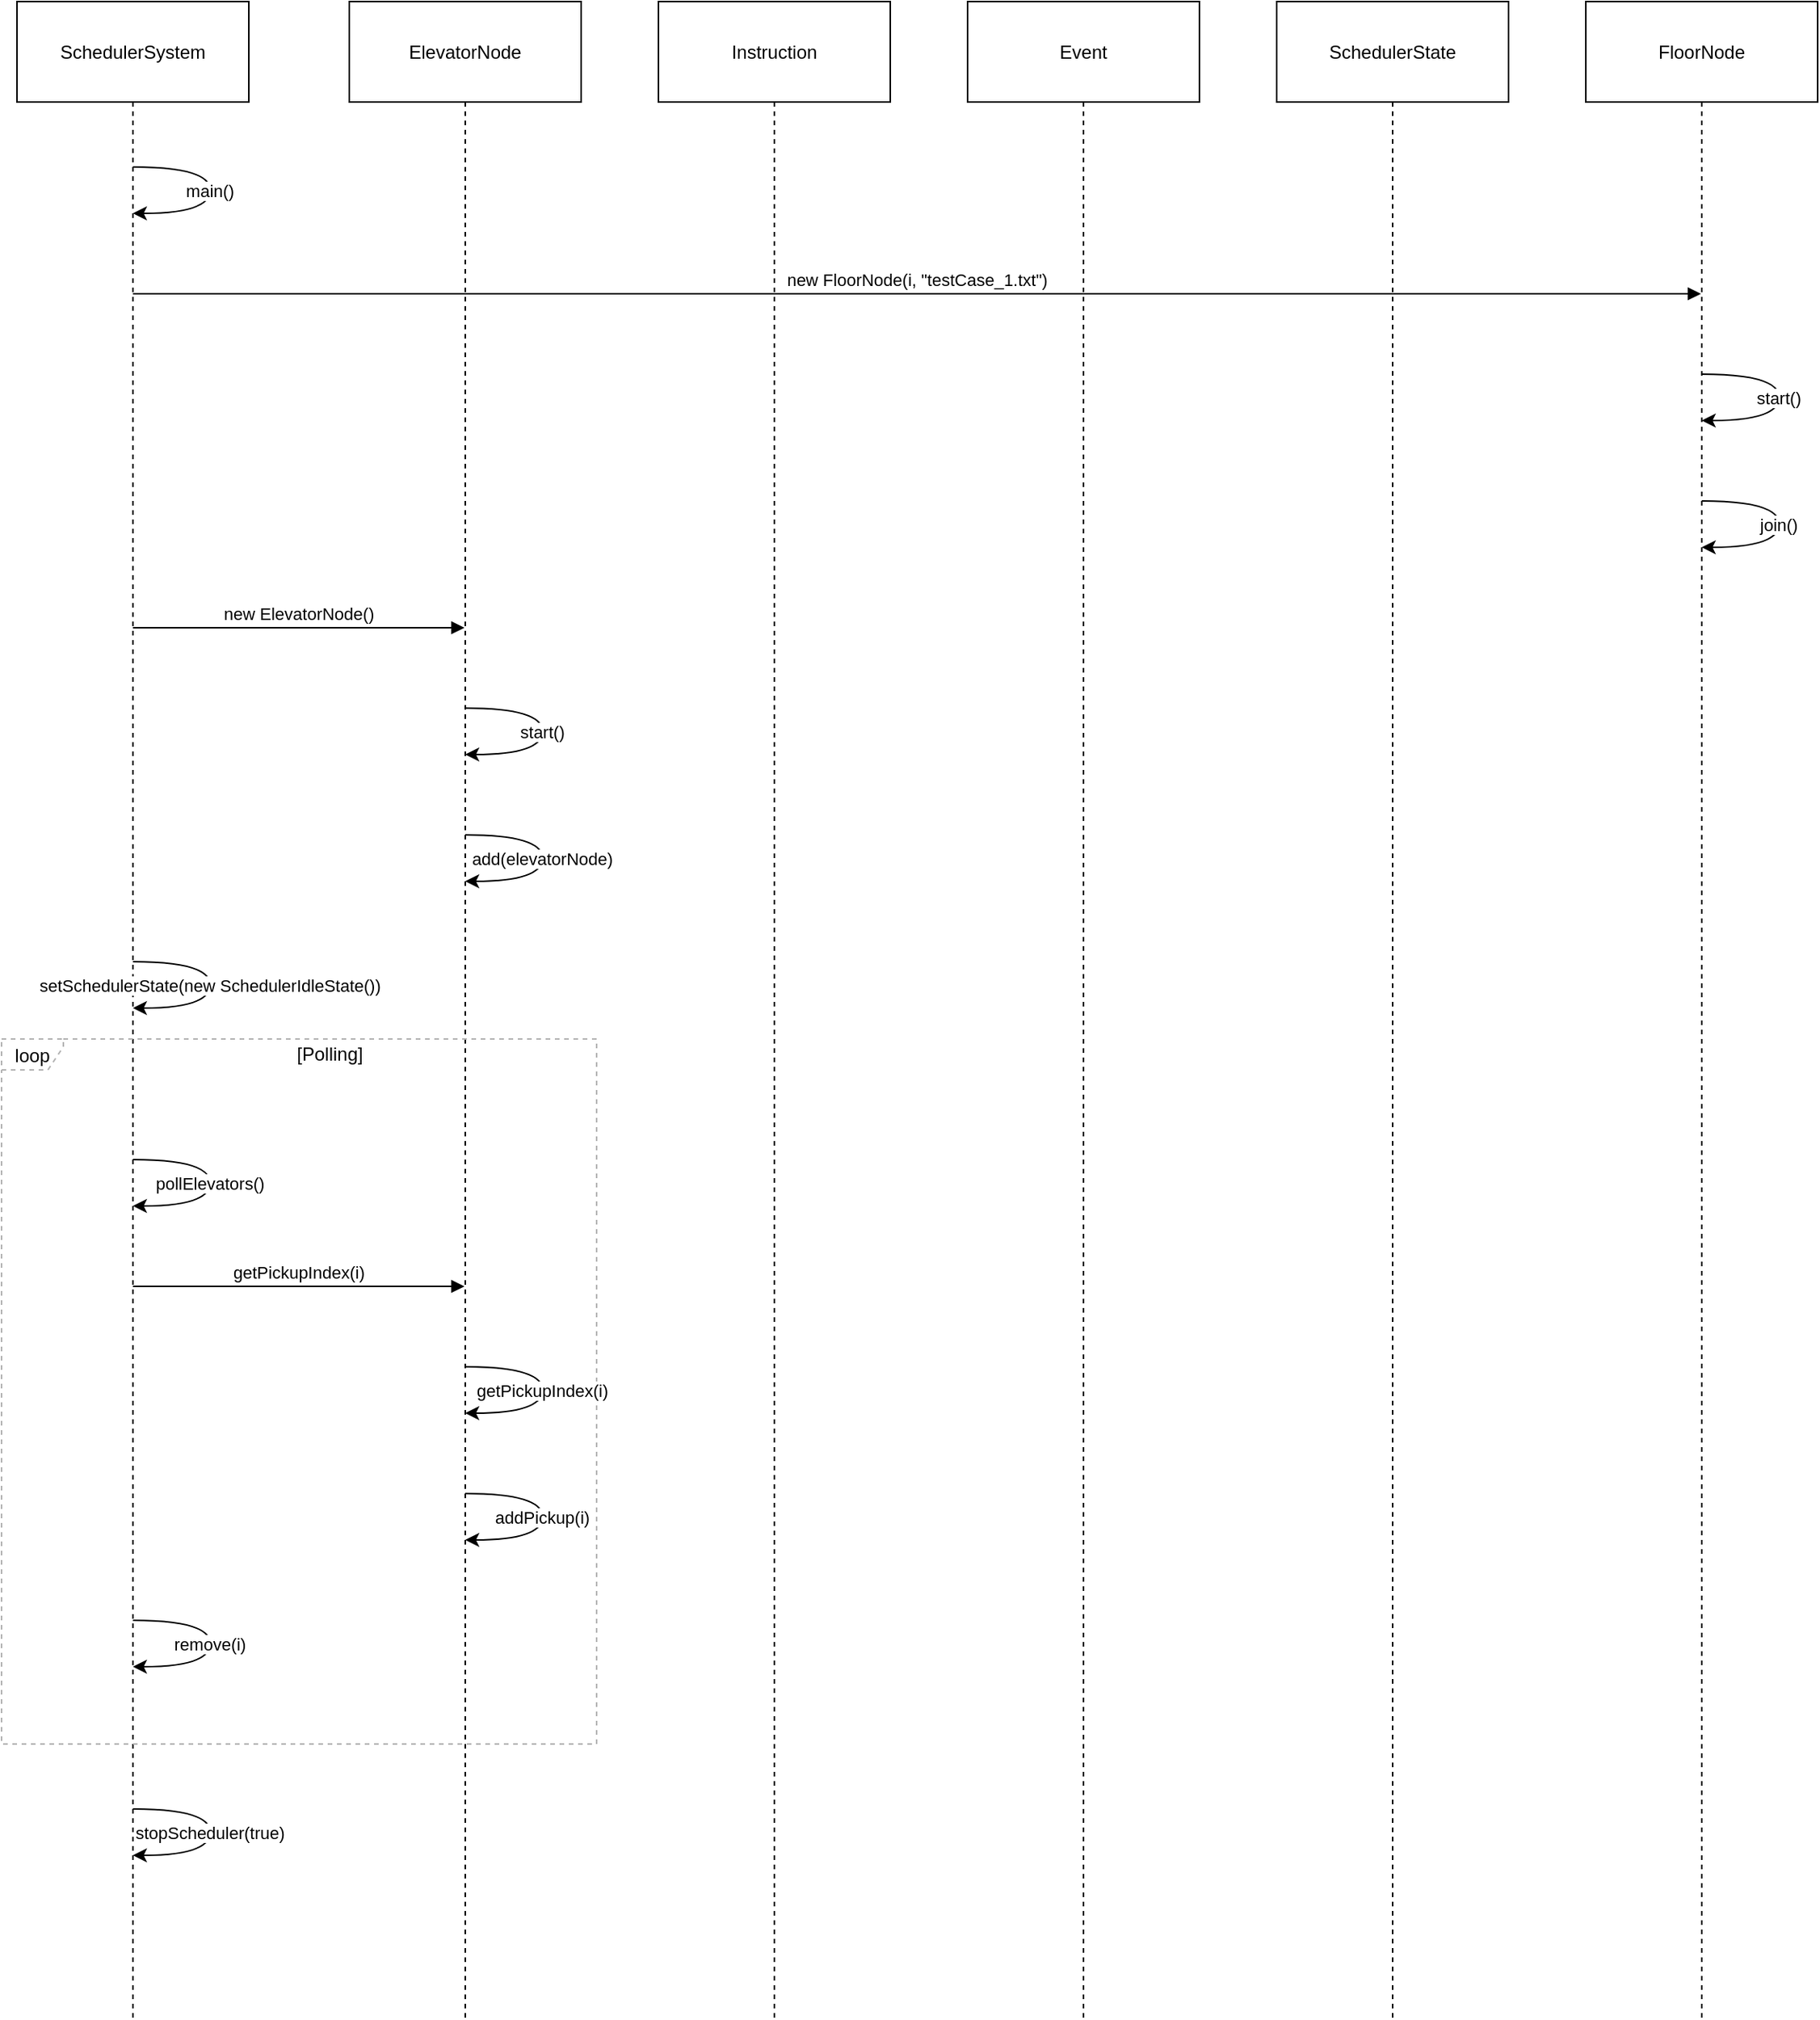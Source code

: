 <mxfile version="23.1.5" type="browser">
  <diagram name="Page-1" id="uvX9K3KGUdDoj4MIsMKW">
    <mxGraphModel dx="1969" dy="908" grid="1" gridSize="10" guides="1" tooltips="1" connect="1" arrows="1" fold="1" page="1" pageScale="1" pageWidth="850" pageHeight="1100" math="0" shadow="0">
      <root>
        <mxCell id="0" />
        <mxCell id="1" parent="0" />
        <mxCell id="OqFy_sQm8LXHvXdiragN-1" value="SchedulerSystem" style="shape=umlLifeline;perimeter=lifelinePerimeter;whiteSpace=wrap;container=1;dropTarget=0;collapsible=0;recursiveResize=0;outlineConnect=0;portConstraint=eastwest;newEdgeStyle={&quot;edgeStyle&quot;:&quot;elbowEdgeStyle&quot;,&quot;elbow&quot;:&quot;vertical&quot;,&quot;curved&quot;:0,&quot;rounded&quot;:0};size=65;" parent="1" vertex="1">
          <mxGeometry x="30" y="20" width="150" height="1304" as="geometry" />
        </mxCell>
        <mxCell id="OqFy_sQm8LXHvXdiragN-2" value="ElevatorNode" style="shape=umlLifeline;perimeter=lifelinePerimeter;whiteSpace=wrap;container=1;dropTarget=0;collapsible=0;recursiveResize=0;outlineConnect=0;portConstraint=eastwest;newEdgeStyle={&quot;edgeStyle&quot;:&quot;elbowEdgeStyle&quot;,&quot;elbow&quot;:&quot;vertical&quot;,&quot;curved&quot;:0,&quot;rounded&quot;:0};size=65;" parent="1" vertex="1">
          <mxGeometry x="245" y="20" width="150" height="1304" as="geometry" />
        </mxCell>
        <mxCell id="OqFy_sQm8LXHvXdiragN-3" value="Instruction" style="shape=umlLifeline;perimeter=lifelinePerimeter;whiteSpace=wrap;container=1;dropTarget=0;collapsible=0;recursiveResize=0;outlineConnect=0;portConstraint=eastwest;newEdgeStyle={&quot;edgeStyle&quot;:&quot;elbowEdgeStyle&quot;,&quot;elbow&quot;:&quot;vertical&quot;,&quot;curved&quot;:0,&quot;rounded&quot;:0};size=65;" parent="1" vertex="1">
          <mxGeometry x="445" y="20" width="150" height="1304" as="geometry" />
        </mxCell>
        <mxCell id="OqFy_sQm8LXHvXdiragN-4" value="Event" style="shape=umlLifeline;perimeter=lifelinePerimeter;whiteSpace=wrap;container=1;dropTarget=0;collapsible=0;recursiveResize=0;outlineConnect=0;portConstraint=eastwest;newEdgeStyle={&quot;edgeStyle&quot;:&quot;elbowEdgeStyle&quot;,&quot;elbow&quot;:&quot;vertical&quot;,&quot;curved&quot;:0,&quot;rounded&quot;:0};size=65;" parent="1" vertex="1">
          <mxGeometry x="645" y="20" width="150" height="1304" as="geometry" />
        </mxCell>
        <mxCell id="OqFy_sQm8LXHvXdiragN-5" value="SchedulerState" style="shape=umlLifeline;perimeter=lifelinePerimeter;whiteSpace=wrap;container=1;dropTarget=0;collapsible=0;recursiveResize=0;outlineConnect=0;portConstraint=eastwest;newEdgeStyle={&quot;edgeStyle&quot;:&quot;elbowEdgeStyle&quot;,&quot;elbow&quot;:&quot;vertical&quot;,&quot;curved&quot;:0,&quot;rounded&quot;:0};size=65;" parent="1" vertex="1">
          <mxGeometry x="845" y="20" width="150" height="1304" as="geometry" />
        </mxCell>
        <mxCell id="OqFy_sQm8LXHvXdiragN-6" value="FloorNode" style="shape=umlLifeline;perimeter=lifelinePerimeter;whiteSpace=wrap;container=1;dropTarget=0;collapsible=0;recursiveResize=0;outlineConnect=0;portConstraint=eastwest;newEdgeStyle={&quot;edgeStyle&quot;:&quot;elbowEdgeStyle&quot;,&quot;elbow&quot;:&quot;vertical&quot;,&quot;curved&quot;:0,&quot;rounded&quot;:0};size=65;" parent="1" vertex="1">
          <mxGeometry x="1045" y="20" width="150" height="1304" as="geometry" />
        </mxCell>
        <mxCell id="OqFy_sQm8LXHvXdiragN-7" value="loop" style="shape=umlFrame;dashed=1;pointerEvents=0;dropTarget=0;strokeColor=#B3B3B3;height=20;width=40" parent="1" vertex="1">
          <mxGeometry x="20" y="691" width="385" height="456" as="geometry" />
        </mxCell>
        <mxCell id="OqFy_sQm8LXHvXdiragN-8" value="[Polling]" style="text;strokeColor=none;fillColor=none;align=center;verticalAlign=middle;whiteSpace=wrap;" parent="OqFy_sQm8LXHvXdiragN-7" vertex="1">
          <mxGeometry x="40" width="345" height="20" as="geometry" />
        </mxCell>
        <mxCell id="OqFy_sQm8LXHvXdiragN-9" value="main()" style="curved=1;rounded=0;" parent="1" source="OqFy_sQm8LXHvXdiragN-1" target="OqFy_sQm8LXHvXdiragN-1" edge="1">
          <mxGeometry relative="1" as="geometry">
            <Array as="points">
              <mxPoint x="155" y="127" />
              <mxPoint x="155" y="157" />
            </Array>
          </mxGeometry>
        </mxCell>
        <mxCell id="OqFy_sQm8LXHvXdiragN-10" value="new FloorNode(i, &quot;testCase_1.txt&quot;)" style="verticalAlign=bottom;endArrow=block;edgeStyle=elbowEdgeStyle;elbow=vertical;curved=0;rounded=0;" parent="1" source="OqFy_sQm8LXHvXdiragN-1" target="OqFy_sQm8LXHvXdiragN-6" edge="1">
          <mxGeometry relative="1" as="geometry">
            <Array as="points">
              <mxPoint x="622" y="209" />
            </Array>
          </mxGeometry>
        </mxCell>
        <mxCell id="OqFy_sQm8LXHvXdiragN-11" value="start()" style="curved=1;rounded=0;" parent="1" source="OqFy_sQm8LXHvXdiragN-6" target="OqFy_sQm8LXHvXdiragN-6" edge="1">
          <mxGeometry relative="1" as="geometry">
            <Array as="points">
              <mxPoint x="1170" y="261" />
              <mxPoint x="1170" y="291" />
            </Array>
          </mxGeometry>
        </mxCell>
        <mxCell id="OqFy_sQm8LXHvXdiragN-12" value="join()" style="curved=1;rounded=0;" parent="1" source="OqFy_sQm8LXHvXdiragN-6" target="OqFy_sQm8LXHvXdiragN-6" edge="1">
          <mxGeometry relative="1" as="geometry">
            <Array as="points">
              <mxPoint x="1170" y="343" />
              <mxPoint x="1170" y="373" />
            </Array>
          </mxGeometry>
        </mxCell>
        <mxCell id="OqFy_sQm8LXHvXdiragN-13" value="new ElevatorNode()" style="verticalAlign=bottom;endArrow=block;edgeStyle=elbowEdgeStyle;elbow=vertical;curved=0;rounded=0;" parent="1" source="OqFy_sQm8LXHvXdiragN-1" target="OqFy_sQm8LXHvXdiragN-2" edge="1">
          <mxGeometry relative="1" as="geometry">
            <Array as="points">
              <mxPoint x="222" y="425" />
            </Array>
          </mxGeometry>
        </mxCell>
        <mxCell id="OqFy_sQm8LXHvXdiragN-14" value="start()" style="curved=1;rounded=0;" parent="1" source="OqFy_sQm8LXHvXdiragN-2" target="OqFy_sQm8LXHvXdiragN-2" edge="1">
          <mxGeometry relative="1" as="geometry">
            <Array as="points">
              <mxPoint x="370" y="477" />
              <mxPoint x="370" y="507" />
            </Array>
          </mxGeometry>
        </mxCell>
        <mxCell id="OqFy_sQm8LXHvXdiragN-15" value="add(elevatorNode)" style="curved=1;rounded=0;" parent="1" source="OqFy_sQm8LXHvXdiragN-2" target="OqFy_sQm8LXHvXdiragN-2" edge="1">
          <mxGeometry relative="1" as="geometry">
            <Array as="points">
              <mxPoint x="370" y="559" />
              <mxPoint x="370" y="589" />
            </Array>
          </mxGeometry>
        </mxCell>
        <mxCell id="OqFy_sQm8LXHvXdiragN-16" value="setSchedulerState(new SchedulerIdleState())" style="curved=1;rounded=0;" parent="1" source="OqFy_sQm8LXHvXdiragN-1" target="OqFy_sQm8LXHvXdiragN-1" edge="1">
          <mxGeometry relative="1" as="geometry">
            <Array as="points">
              <mxPoint x="155" y="641" />
              <mxPoint x="155" y="671" />
            </Array>
          </mxGeometry>
        </mxCell>
        <mxCell id="OqFy_sQm8LXHvXdiragN-17" value="pollElevators()" style="curved=1;rounded=0;" parent="1" source="OqFy_sQm8LXHvXdiragN-1" target="OqFy_sQm8LXHvXdiragN-1" edge="1">
          <mxGeometry relative="1" as="geometry">
            <Array as="points">
              <mxPoint x="155" y="769" />
              <mxPoint x="155" y="799" />
            </Array>
          </mxGeometry>
        </mxCell>
        <mxCell id="OqFy_sQm8LXHvXdiragN-18" value="getPickupIndex(i)" style="verticalAlign=bottom;endArrow=block;edgeStyle=elbowEdgeStyle;elbow=vertical;curved=0;rounded=0;" parent="1" source="OqFy_sQm8LXHvXdiragN-1" target="OqFy_sQm8LXHvXdiragN-2" edge="1">
          <mxGeometry relative="1" as="geometry">
            <Array as="points">
              <mxPoint x="222" y="851" />
            </Array>
          </mxGeometry>
        </mxCell>
        <mxCell id="OqFy_sQm8LXHvXdiragN-19" value="getPickupIndex(i)" style="curved=1;rounded=0;" parent="1" source="OqFy_sQm8LXHvXdiragN-2" target="OqFy_sQm8LXHvXdiragN-2" edge="1">
          <mxGeometry relative="1" as="geometry">
            <Array as="points">
              <mxPoint x="370" y="903" />
              <mxPoint x="370" y="933" />
            </Array>
          </mxGeometry>
        </mxCell>
        <mxCell id="OqFy_sQm8LXHvXdiragN-20" value="addPickup(i)" style="curved=1;rounded=0;" parent="1" source="OqFy_sQm8LXHvXdiragN-2" target="OqFy_sQm8LXHvXdiragN-2" edge="1">
          <mxGeometry relative="1" as="geometry">
            <Array as="points">
              <mxPoint x="370" y="985" />
              <mxPoint x="370" y="1015" />
            </Array>
          </mxGeometry>
        </mxCell>
        <mxCell id="OqFy_sQm8LXHvXdiragN-21" value="remove(i)" style="curved=1;rounded=0;" parent="1" source="OqFy_sQm8LXHvXdiragN-1" target="OqFy_sQm8LXHvXdiragN-1" edge="1">
          <mxGeometry relative="1" as="geometry">
            <Array as="points">
              <mxPoint x="155" y="1067" />
              <mxPoint x="155" y="1097" />
            </Array>
          </mxGeometry>
        </mxCell>
        <mxCell id="OqFy_sQm8LXHvXdiragN-22" value="stopScheduler(true)" style="curved=1;rounded=0;" parent="1" source="OqFy_sQm8LXHvXdiragN-1" target="OqFy_sQm8LXHvXdiragN-1" edge="1">
          <mxGeometry relative="1" as="geometry">
            <Array as="points">
              <mxPoint x="155" y="1189" />
              <mxPoint x="155" y="1219" />
            </Array>
          </mxGeometry>
        </mxCell>
      </root>
    </mxGraphModel>
  </diagram>
</mxfile>
